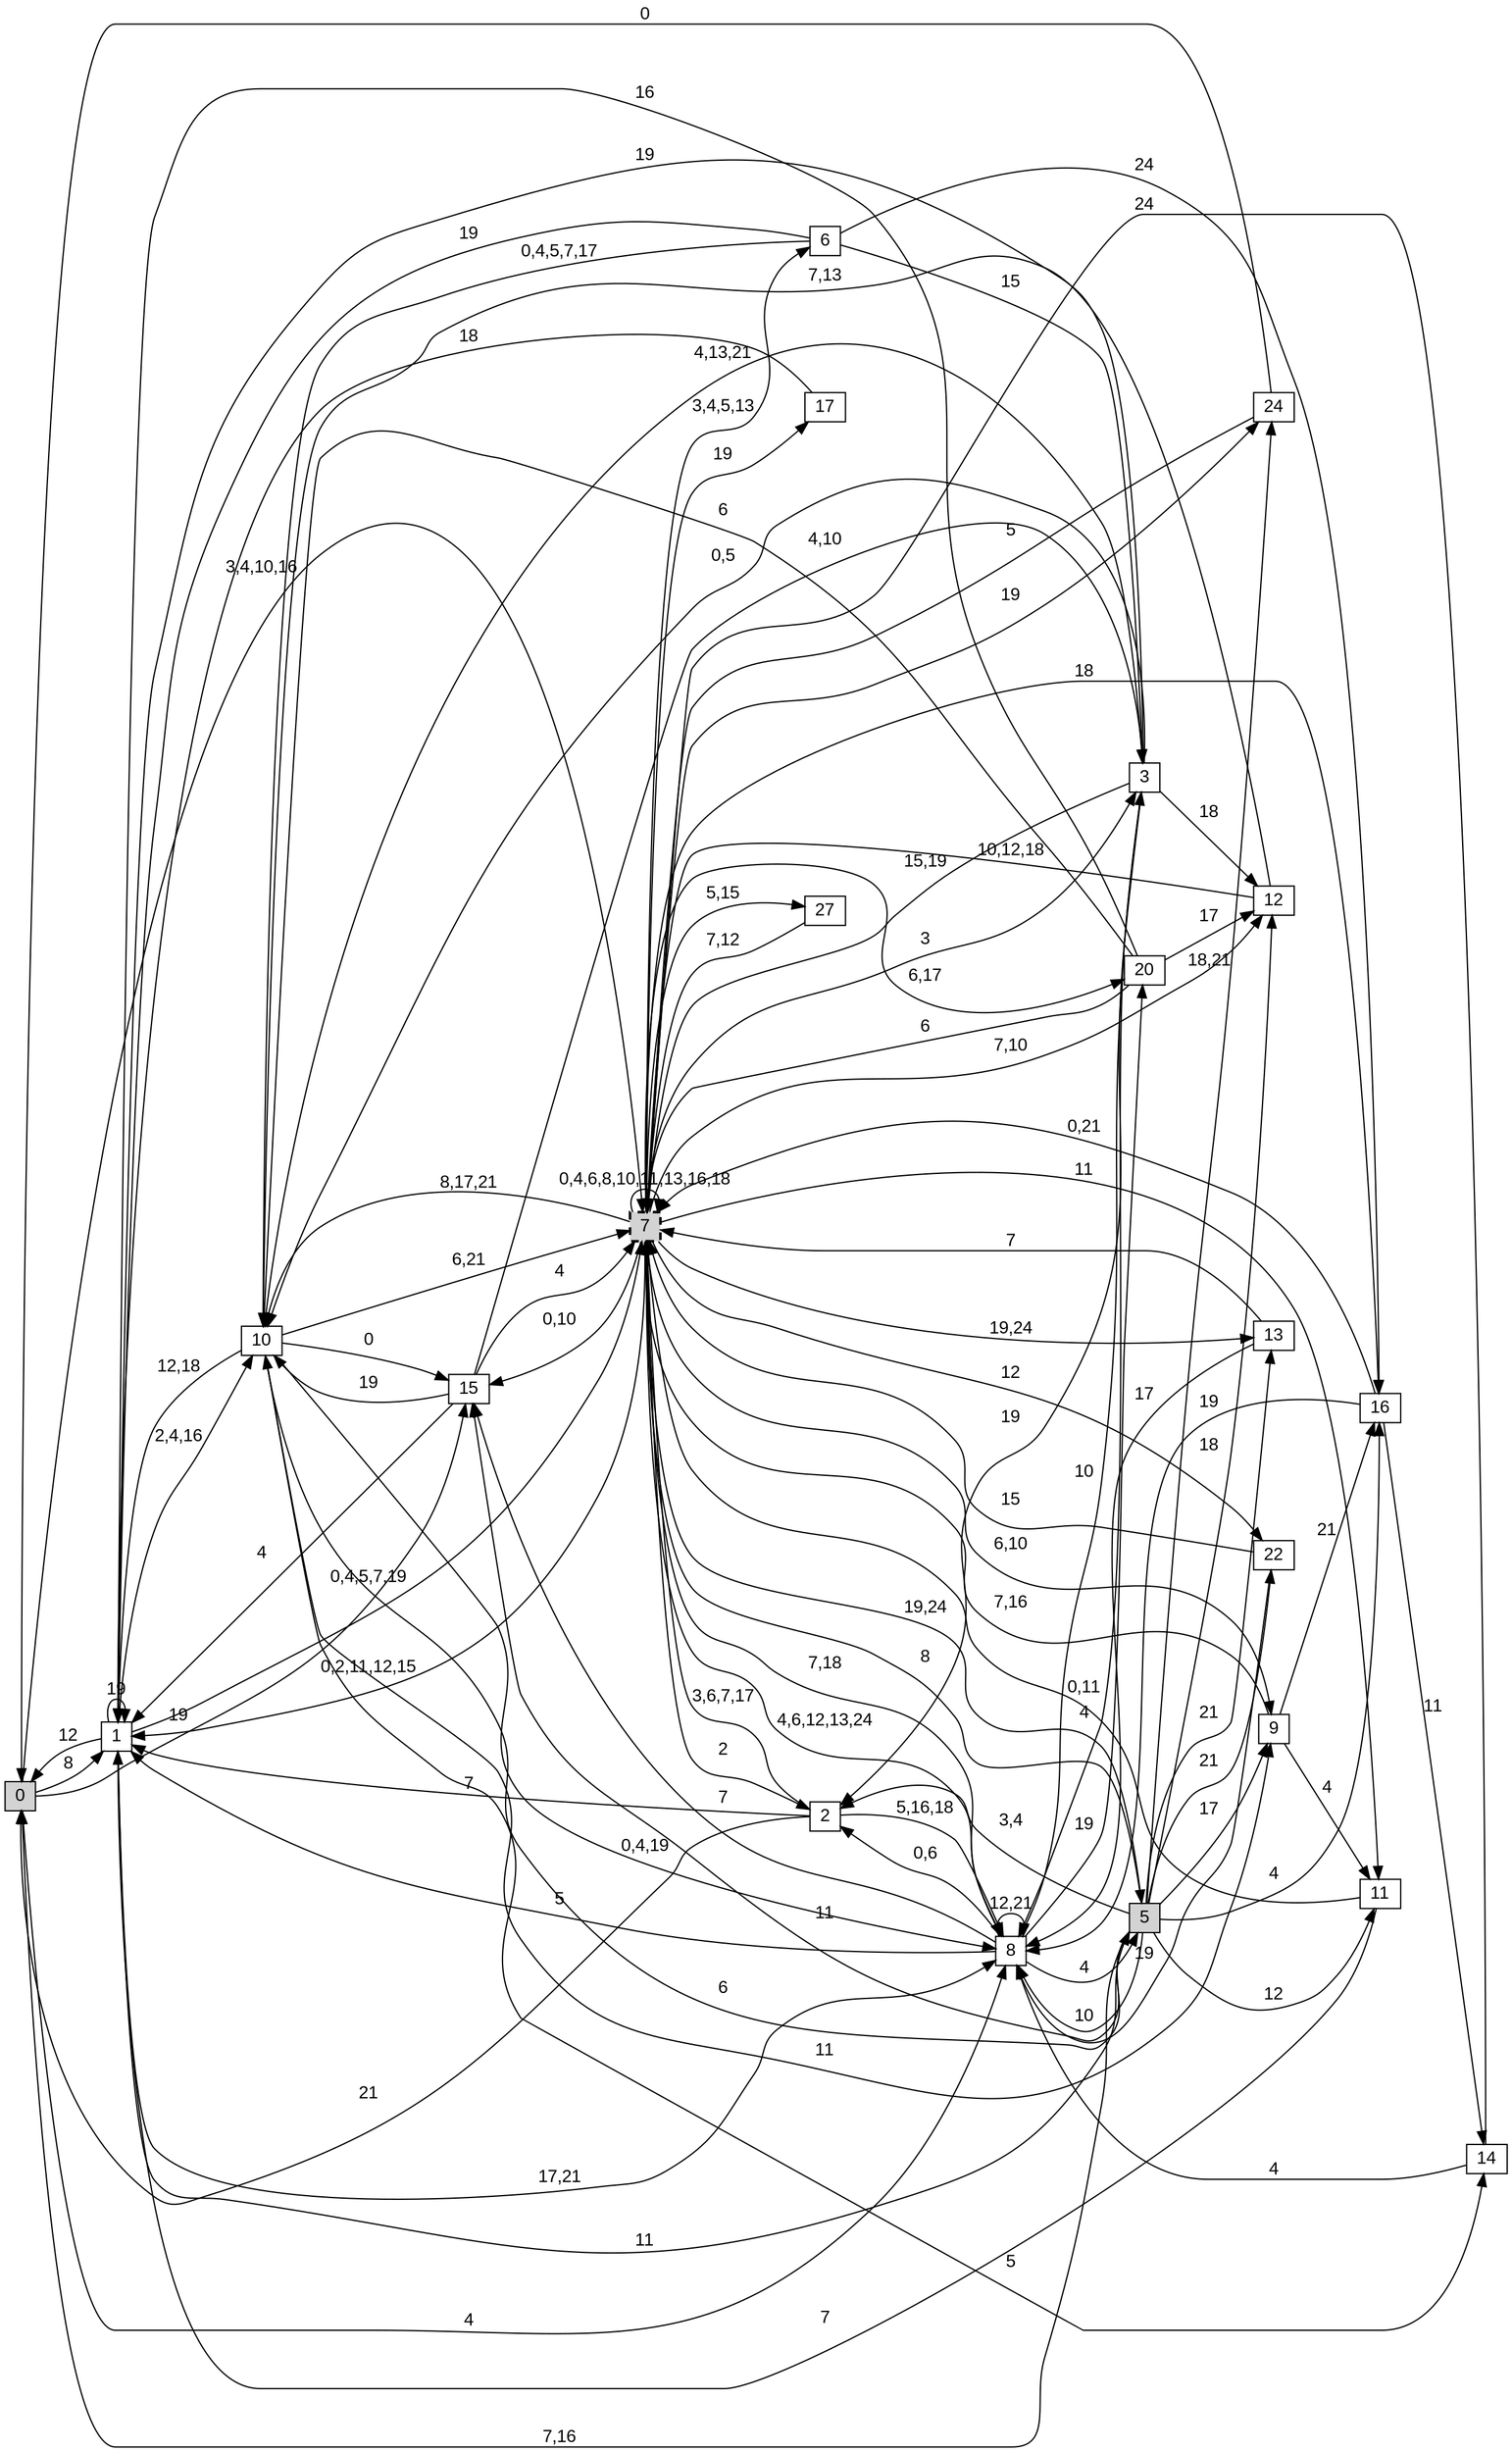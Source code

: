 digraph "NDFA" {
  rankdir=LR
  node [shape=box width=0.1 height=0.1 fontname=Arial]
  edge [fontname=Arial]
/* Estados */
 s0 [label="0" style="filled"] /* I:1 F:0 D:0 */
 s1 [label="1" ] /* I:0 F:0 D:0 */
 s2 [label="2" ] /* I:0 F:0 D:0 */
 s3 [label="3" ] /* I:0 F:0 D:0 */
 s5 [label="5" style="filled"] /* I:1 F:0 D:0 */
 s6 [label="6" ] /* I:0 F:0 D:0 */
 s7 [label="7" style="filled,bold,dashed"] /* I:1 F:1 D:0 */
 s8 [label="8" ] /* I:0 F:0 D:0 */
 s9 [label="9" ] /* I:0 F:0 D:0 */
 s10 [label="10" ] /* I:0 F:0 D:0 */
 s11 [label="11" ] /* I:0 F:0 D:0 */
 s12 [label="12" ] /* I:0 F:0 D:0 */
 s13 [label="13" ] /* I:0 F:0 D:0 */
 s14 [label="14" ] /* I:0 F:0 D:0 */
 s15 [label="15" ] /* I:0 F:0 D:0 */
 s16 [label="16" ] /* I:0 F:0 D:0 */
 s17 [label="17" ] /* I:0 F:0 D:0 */
 s20 [label="20" ] /* I:0 F:0 D:0 */
 s22 [label="22" ] /* I:0 F:0 D:0 */
 s24 [label="24" ] /* I:0 F:0 D:0 */
 s27 [label="27" ] /* I:0 F:0 D:0 */
/* Transiciones */
  s0 -> s1 [label="8"]
  s0 -> s7 [label="3,4,10,16"]
  s0 -> s8 [label="4"]
  s0 -> s15 [label="19"]
  s1 -> s0 [label="12"]
  s1 -> s1 [label="19"]
  s1 -> s5 [label="11"]
  s1 -> s7 [label="0,4,5,7,19"]
  s1 -> s8 [label="17,21"]
  s1 -> s10 [label="2,4,16"]
  s2 -> s0 [label="21"]
  s2 -> s1 [label="7"]
  s2 -> s7 [label="3,6,7,17"]
  s2 -> s8 [label="5,16,18"]
  s3 -> s1 [label="19"]
  s3 -> s2 [label="19"]
  s3 -> s7 [label="15,19"]
  s3 -> s8 [label="4"]
  s3 -> s10 [label="0,5"]
  s3 -> s12 [label="18"]
  s5 -> s0 [label="7,16"]
  s5 -> s2 [label="3,4"]
  s5 -> s7 [label="8"]
  s5 -> s8 [label="10"]
  s5 -> s9 [label="17"]
  s5 -> s10 [label="6"]
  s5 -> s11 [label="12"]
  s5 -> s12 [label="18"]
  s5 -> s13 [label="21"]
  s5 -> s15 [label="11"]
  s5 -> s16 [label="4"]
  s5 -> s22 [label="21"]
  s5 -> s24 [label="18,21"]
  s6 -> s1 [label="19"]
  s6 -> s3 [label="15"]
  s6 -> s10 [label="0,4,5,7,17"]
  s6 -> s16 [label="24"]
  s7 -> s1 [label="0,2,11,12,15"]
  s7 -> s2 [label="2"]
  s7 -> s3 [label="3"]
  s7 -> s5 [label="19,24"]
  s7 -> s6 [label="3,4,5,13"]
  s7 -> s7 [label="0,4,6,8,10,11,13,16,18"]
  s7 -> s8 [label="7,18"]
  s7 -> s9 [label="6,10"]
  s7 -> s10 [label="8,17,21"]
  s7 -> s11 [label="11"]
  s7 -> s12 [label="7,10"]
  s7 -> s13 [label="19,24"]
  s7 -> s15 [label="0,10"]
  s7 -> s16 [label="18"]
  s7 -> s17 [label="19"]
  s7 -> s20 [label="6,17"]
  s7 -> s22 [label="12"]
  s7 -> s24 [label="19"]
  s7 -> s27 [label="5,15"]
  s8 -> s1 [label="5"]
  s8 -> s2 [label="0,6"]
  s8 -> s3 [label="10"]
  s8 -> s5 [label="4"]
  s8 -> s7 [label="4,6,12,13,24"]
  s8 -> s8 [label="12,21"]
  s8 -> s15 [label="7"]
  s8 -> s20 [label="19"]
  s9 -> s7 [label="7,16"]
  s9 -> s11 [label="4"]
  s9 -> s16 [label="21"]
  s10 -> s1 [label="12,18"]
  s10 -> s3 [label="4,13,21"]
  s10 -> s7 [label="6,21"]
  s10 -> s8 [label="0,4,19"]
  s10 -> s9 [label="11"]
  s10 -> s14 [label="5"]
  s10 -> s15 [label="0"]
  s11 -> s1 [label="7"]
  s11 -> s7 [label="0,11"]
  s12 -> s7 [label="10,12,18"]
  s12 -> s10 [label="7,13"]
  s13 -> s7 [label="7"]
  s13 -> s8 [label="17"]
  s14 -> s7 [label="24"]
  s14 -> s8 [label="4"]
  s15 -> s1 [label="4"]
  s15 -> s3 [label="4,10"]
  s15 -> s7 [label="4"]
  s15 -> s10 [label="19"]
  s16 -> s7 [label="0,21"]
  s16 -> s8 [label="19"]
  s16 -> s14 [label="11"]
  s17 -> s1 [label="18"]
  s20 -> s1 [label="16"]
  s20 -> s7 [label="6"]
  s20 -> s10 [label="6"]
  s20 -> s12 [label="17"]
  s22 -> s7 [label="15"]
  s22 -> s8 [label="19"]
  s24 -> s0 [label="0"]
  s24 -> s7 [label="5"]
  s27 -> s7 [label="7,12"]
}
